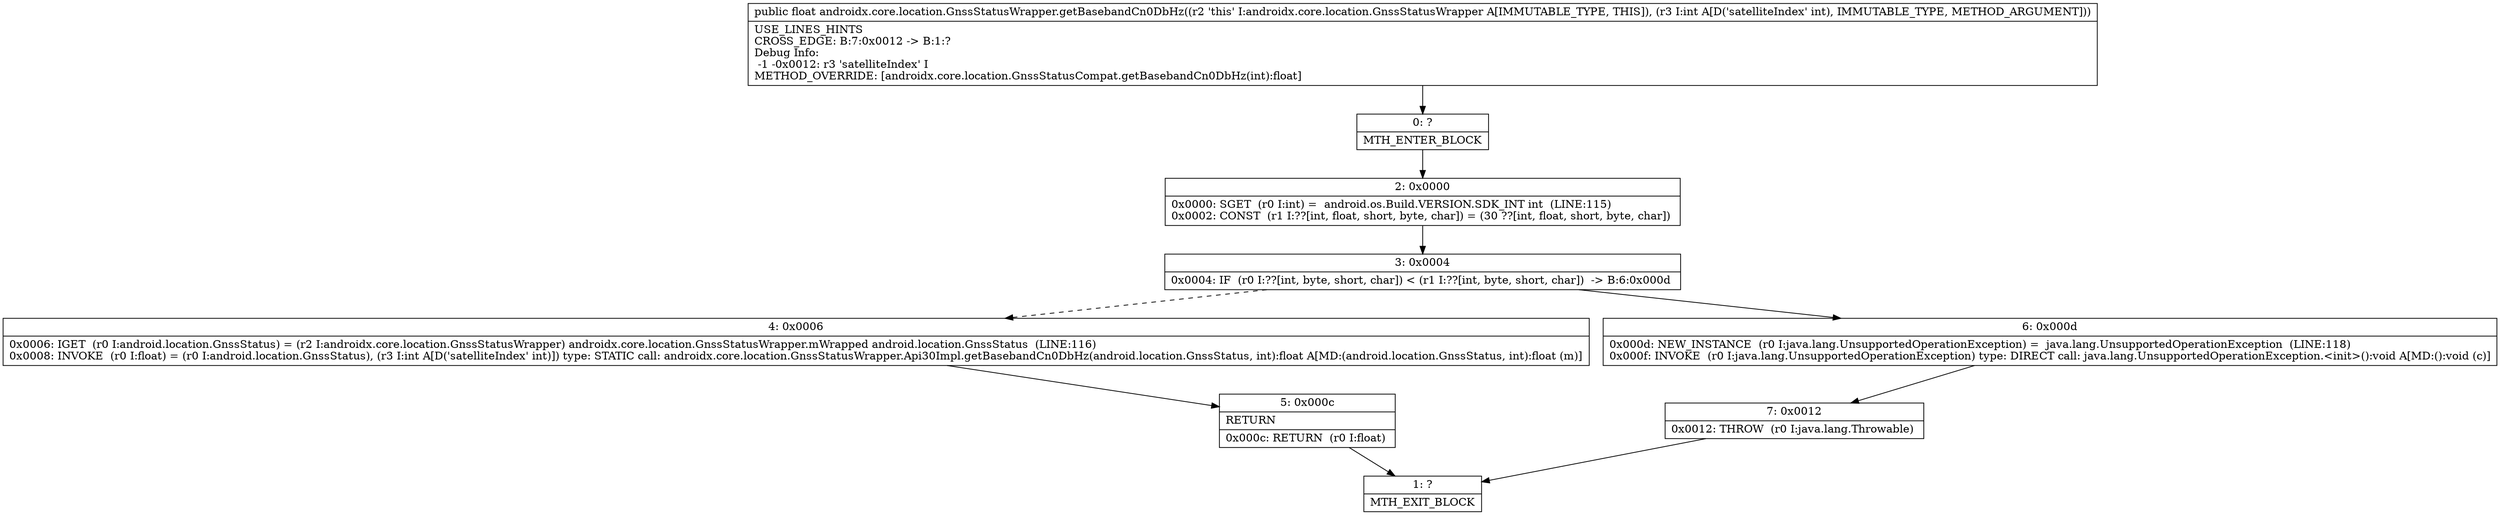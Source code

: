 digraph "CFG forandroidx.core.location.GnssStatusWrapper.getBasebandCn0DbHz(I)F" {
Node_0 [shape=record,label="{0\:\ ?|MTH_ENTER_BLOCK\l}"];
Node_2 [shape=record,label="{2\:\ 0x0000|0x0000: SGET  (r0 I:int) =  android.os.Build.VERSION.SDK_INT int  (LINE:115)\l0x0002: CONST  (r1 I:??[int, float, short, byte, char]) = (30 ??[int, float, short, byte, char]) \l}"];
Node_3 [shape=record,label="{3\:\ 0x0004|0x0004: IF  (r0 I:??[int, byte, short, char]) \< (r1 I:??[int, byte, short, char])  \-\> B:6:0x000d \l}"];
Node_4 [shape=record,label="{4\:\ 0x0006|0x0006: IGET  (r0 I:android.location.GnssStatus) = (r2 I:androidx.core.location.GnssStatusWrapper) androidx.core.location.GnssStatusWrapper.mWrapped android.location.GnssStatus  (LINE:116)\l0x0008: INVOKE  (r0 I:float) = (r0 I:android.location.GnssStatus), (r3 I:int A[D('satelliteIndex' int)]) type: STATIC call: androidx.core.location.GnssStatusWrapper.Api30Impl.getBasebandCn0DbHz(android.location.GnssStatus, int):float A[MD:(android.location.GnssStatus, int):float (m)]\l}"];
Node_5 [shape=record,label="{5\:\ 0x000c|RETURN\l|0x000c: RETURN  (r0 I:float) \l}"];
Node_1 [shape=record,label="{1\:\ ?|MTH_EXIT_BLOCK\l}"];
Node_6 [shape=record,label="{6\:\ 0x000d|0x000d: NEW_INSTANCE  (r0 I:java.lang.UnsupportedOperationException) =  java.lang.UnsupportedOperationException  (LINE:118)\l0x000f: INVOKE  (r0 I:java.lang.UnsupportedOperationException) type: DIRECT call: java.lang.UnsupportedOperationException.\<init\>():void A[MD:():void (c)]\l}"];
Node_7 [shape=record,label="{7\:\ 0x0012|0x0012: THROW  (r0 I:java.lang.Throwable) \l}"];
MethodNode[shape=record,label="{public float androidx.core.location.GnssStatusWrapper.getBasebandCn0DbHz((r2 'this' I:androidx.core.location.GnssStatusWrapper A[IMMUTABLE_TYPE, THIS]), (r3 I:int A[D('satelliteIndex' int), IMMUTABLE_TYPE, METHOD_ARGUMENT]))  | USE_LINES_HINTS\lCROSS_EDGE: B:7:0x0012 \-\> B:1:?\lDebug Info:\l  \-1 \-0x0012: r3 'satelliteIndex' I\lMETHOD_OVERRIDE: [androidx.core.location.GnssStatusCompat.getBasebandCn0DbHz(int):float]\l}"];
MethodNode -> Node_0;Node_0 -> Node_2;
Node_2 -> Node_3;
Node_3 -> Node_4[style=dashed];
Node_3 -> Node_6;
Node_4 -> Node_5;
Node_5 -> Node_1;
Node_6 -> Node_7;
Node_7 -> Node_1;
}

